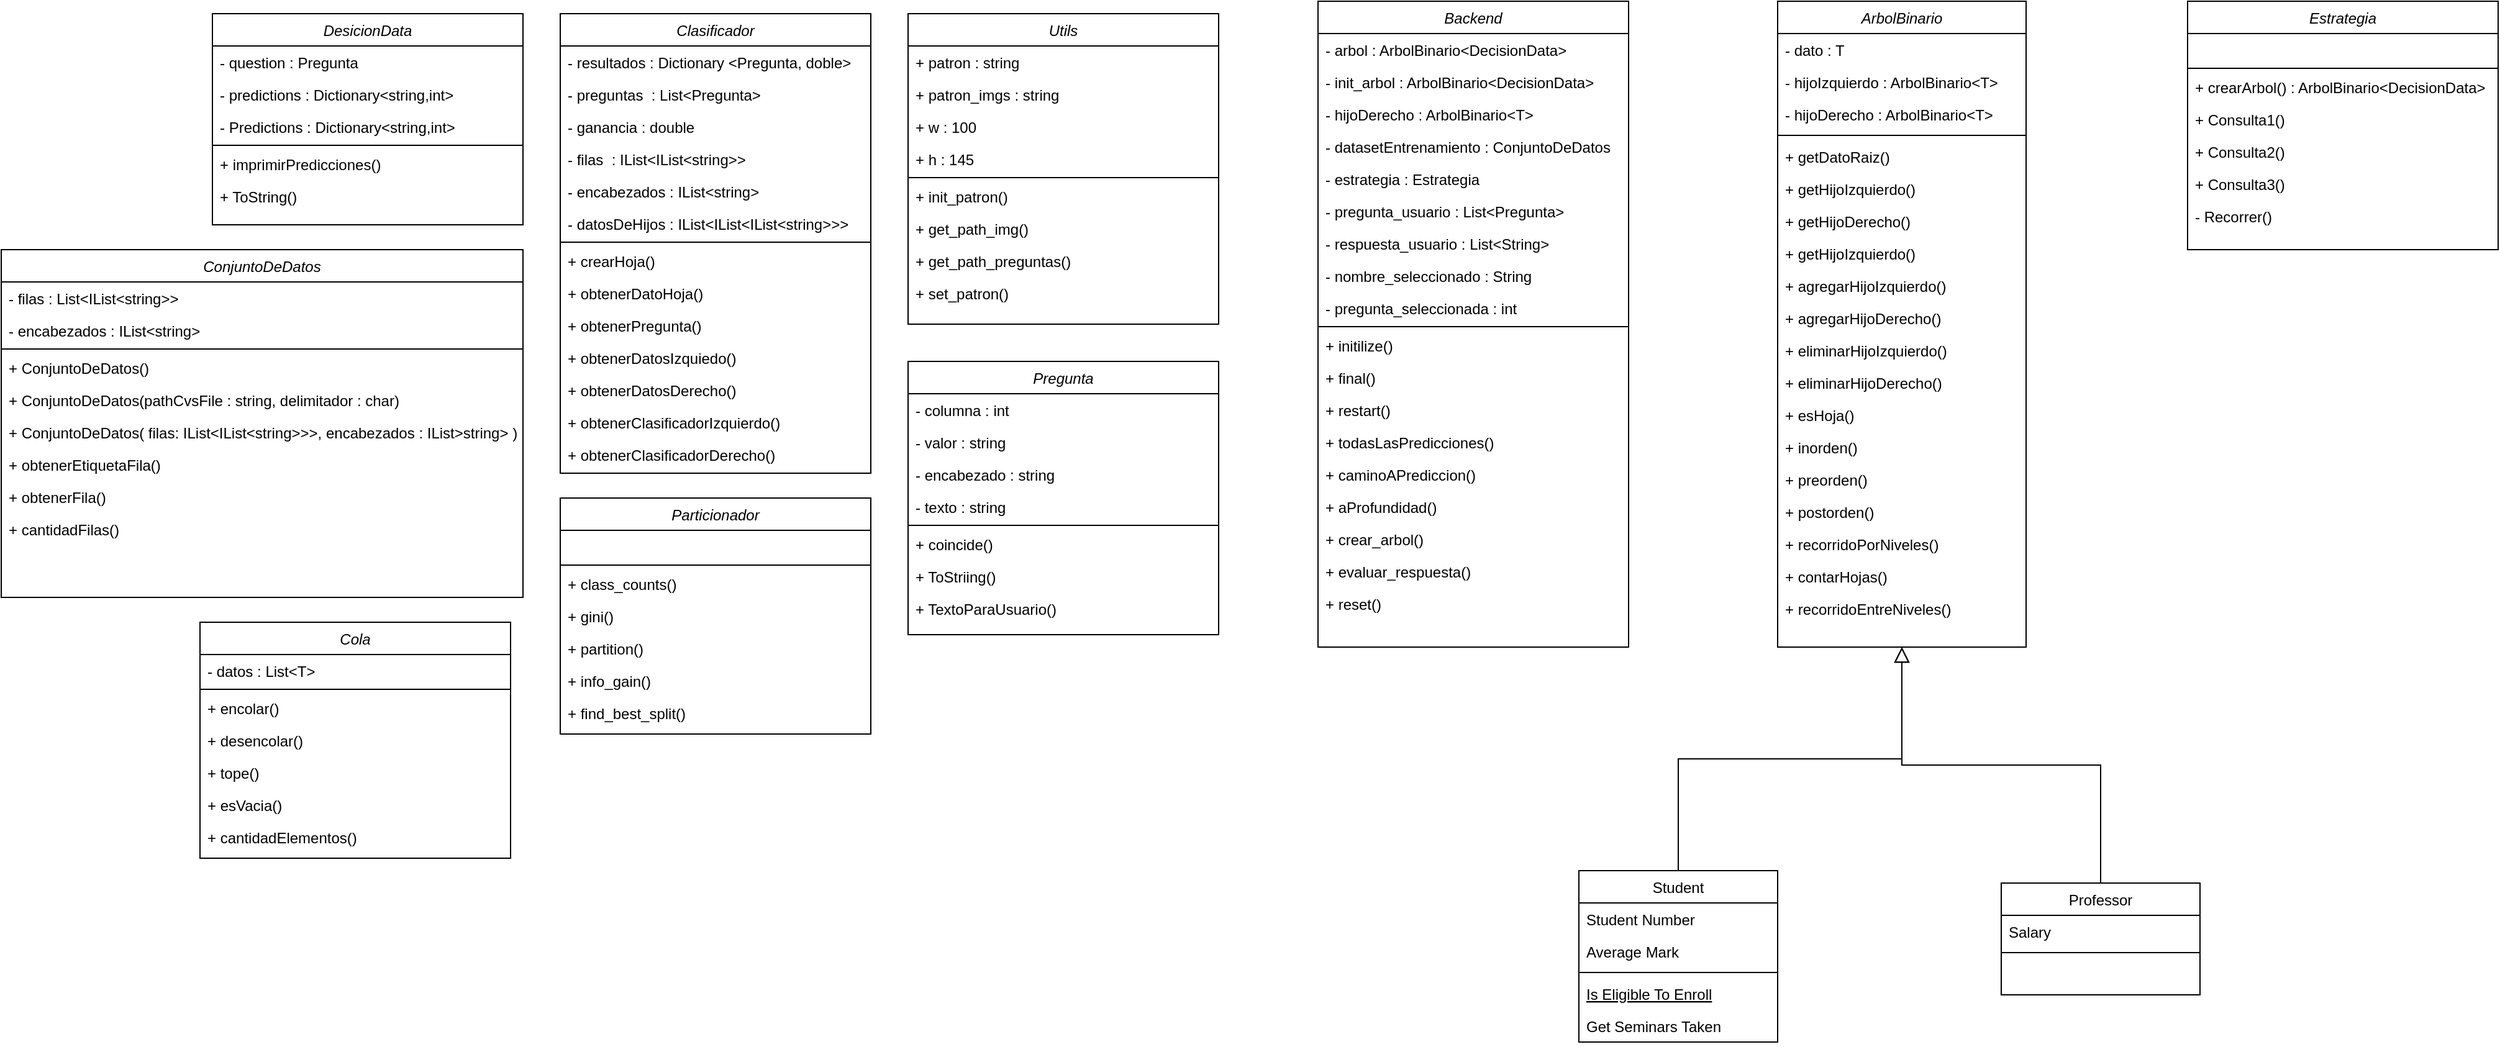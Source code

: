 <mxfile version="27.1.5">
  <diagram id="C5RBs43oDa-KdzZeNtuy" name="Page-1">
    <mxGraphModel dx="2157" dy="639" grid="1" gridSize="10" guides="1" tooltips="1" connect="1" arrows="1" fold="1" page="1" pageScale="1" pageWidth="827" pageHeight="1169" math="0" shadow="0">
      <root>
        <mxCell id="WIyWlLk6GJQsqaUBKTNV-0" />
        <mxCell id="WIyWlLk6GJQsqaUBKTNV-1" parent="WIyWlLk6GJQsqaUBKTNV-0" />
        <mxCell id="zkfFHV4jXpPFQw0GAbJ--0" value="ArbolBinario" style="swimlane;fontStyle=2;align=center;verticalAlign=top;childLayout=stackLayout;horizontal=1;startSize=26;horizontalStack=0;resizeParent=1;resizeLast=0;collapsible=1;marginBottom=0;rounded=0;shadow=0;strokeWidth=1;" parent="WIyWlLk6GJQsqaUBKTNV-1" vertex="1">
          <mxGeometry x="220" y="100" width="200" height="520" as="geometry">
            <mxRectangle x="230" y="140" width="160" height="26" as="alternateBounds" />
          </mxGeometry>
        </mxCell>
        <mxCell id="zkfFHV4jXpPFQw0GAbJ--1" value="- dato : T" style="text;align=left;verticalAlign=top;spacingLeft=4;spacingRight=4;overflow=hidden;rotatable=0;points=[[0,0.5],[1,0.5]];portConstraint=eastwest;" parent="zkfFHV4jXpPFQw0GAbJ--0" vertex="1">
          <mxGeometry y="26" width="200" height="26" as="geometry" />
        </mxCell>
        <mxCell id="zkfFHV4jXpPFQw0GAbJ--2" value="- hijoIzquierdo : ArbolBinario&lt;T&gt;" style="text;align=left;verticalAlign=top;spacingLeft=4;spacingRight=4;overflow=hidden;rotatable=0;points=[[0,0.5],[1,0.5]];portConstraint=eastwest;rounded=0;shadow=0;html=0;" parent="zkfFHV4jXpPFQw0GAbJ--0" vertex="1">
          <mxGeometry y="52" width="200" height="26" as="geometry" />
        </mxCell>
        <mxCell id="zkfFHV4jXpPFQw0GAbJ--3" value="- hijoDerecho : ArbolBinario&lt;T&gt;" style="text;align=left;verticalAlign=top;spacingLeft=4;spacingRight=4;overflow=hidden;rotatable=0;points=[[0,0.5],[1,0.5]];portConstraint=eastwest;rounded=0;shadow=0;html=0;" parent="zkfFHV4jXpPFQw0GAbJ--0" vertex="1">
          <mxGeometry y="78" width="200" height="26" as="geometry" />
        </mxCell>
        <mxCell id="zkfFHV4jXpPFQw0GAbJ--4" value="" style="line;html=1;strokeWidth=1;align=left;verticalAlign=middle;spacingTop=-1;spacingLeft=3;spacingRight=3;rotatable=0;labelPosition=right;points=[];portConstraint=eastwest;" parent="zkfFHV4jXpPFQw0GAbJ--0" vertex="1">
          <mxGeometry y="104" width="200" height="8" as="geometry" />
        </mxCell>
        <mxCell id="zkfFHV4jXpPFQw0GAbJ--5" value="+ getDatoRaiz()&#xa;" style="text;align=left;verticalAlign=top;spacingLeft=4;spacingRight=4;overflow=hidden;rotatable=0;points=[[0,0.5],[1,0.5]];portConstraint=eastwest;" parent="zkfFHV4jXpPFQw0GAbJ--0" vertex="1">
          <mxGeometry y="112" width="200" height="26" as="geometry" />
        </mxCell>
        <mxCell id="C34JGDdHZeZcf4WX5qzy-0" value="+ getHijoIzquierdo()" style="text;align=left;verticalAlign=top;spacingLeft=4;spacingRight=4;overflow=hidden;rotatable=0;points=[[0,0.5],[1,0.5]];portConstraint=eastwest;" vertex="1" parent="zkfFHV4jXpPFQw0GAbJ--0">
          <mxGeometry y="138" width="200" height="26" as="geometry" />
        </mxCell>
        <mxCell id="C34JGDdHZeZcf4WX5qzy-1" value="+ getHijoDerecho()" style="text;align=left;verticalAlign=top;spacingLeft=4;spacingRight=4;overflow=hidden;rotatable=0;points=[[0,0.5],[1,0.5]];portConstraint=eastwest;" vertex="1" parent="zkfFHV4jXpPFQw0GAbJ--0">
          <mxGeometry y="164" width="200" height="26" as="geometry" />
        </mxCell>
        <mxCell id="C34JGDdHZeZcf4WX5qzy-2" value="+ getHijoIzquierdo()" style="text;align=left;verticalAlign=top;spacingLeft=4;spacingRight=4;overflow=hidden;rotatable=0;points=[[0,0.5],[1,0.5]];portConstraint=eastwest;" vertex="1" parent="zkfFHV4jXpPFQw0GAbJ--0">
          <mxGeometry y="190" width="200" height="26" as="geometry" />
        </mxCell>
        <mxCell id="C34JGDdHZeZcf4WX5qzy-3" value="+ agregarHijoIzquierdo()" style="text;align=left;verticalAlign=top;spacingLeft=4;spacingRight=4;overflow=hidden;rotatable=0;points=[[0,0.5],[1,0.5]];portConstraint=eastwest;" vertex="1" parent="zkfFHV4jXpPFQw0GAbJ--0">
          <mxGeometry y="216" width="200" height="26" as="geometry" />
        </mxCell>
        <mxCell id="C34JGDdHZeZcf4WX5qzy-4" value="+ agregarHijoDerecho()" style="text;align=left;verticalAlign=top;spacingLeft=4;spacingRight=4;overflow=hidden;rotatable=0;points=[[0,0.5],[1,0.5]];portConstraint=eastwest;" vertex="1" parent="zkfFHV4jXpPFQw0GAbJ--0">
          <mxGeometry y="242" width="200" height="26" as="geometry" />
        </mxCell>
        <mxCell id="C34JGDdHZeZcf4WX5qzy-5" value="+ eliminarHijoIzquierdo()" style="text;align=left;verticalAlign=top;spacingLeft=4;spacingRight=4;overflow=hidden;rotatable=0;points=[[0,0.5],[1,0.5]];portConstraint=eastwest;" vertex="1" parent="zkfFHV4jXpPFQw0GAbJ--0">
          <mxGeometry y="268" width="200" height="26" as="geometry" />
        </mxCell>
        <mxCell id="C34JGDdHZeZcf4WX5qzy-6" value="+ eliminarHijoDerecho()" style="text;align=left;verticalAlign=top;spacingLeft=4;spacingRight=4;overflow=hidden;rotatable=0;points=[[0,0.5],[1,0.5]];portConstraint=eastwest;" vertex="1" parent="zkfFHV4jXpPFQw0GAbJ--0">
          <mxGeometry y="294" width="200" height="26" as="geometry" />
        </mxCell>
        <mxCell id="C34JGDdHZeZcf4WX5qzy-7" value="+ esHoja()" style="text;align=left;verticalAlign=top;spacingLeft=4;spacingRight=4;overflow=hidden;rotatable=0;points=[[0,0.5],[1,0.5]];portConstraint=eastwest;" vertex="1" parent="zkfFHV4jXpPFQw0GAbJ--0">
          <mxGeometry y="320" width="200" height="26" as="geometry" />
        </mxCell>
        <mxCell id="C34JGDdHZeZcf4WX5qzy-8" value="+ inorden()" style="text;align=left;verticalAlign=top;spacingLeft=4;spacingRight=4;overflow=hidden;rotatable=0;points=[[0,0.5],[1,0.5]];portConstraint=eastwest;" vertex="1" parent="zkfFHV4jXpPFQw0GAbJ--0">
          <mxGeometry y="346" width="200" height="26" as="geometry" />
        </mxCell>
        <mxCell id="C34JGDdHZeZcf4WX5qzy-9" value="+ preorden()" style="text;align=left;verticalAlign=top;spacingLeft=4;spacingRight=4;overflow=hidden;rotatable=0;points=[[0,0.5],[1,0.5]];portConstraint=eastwest;" vertex="1" parent="zkfFHV4jXpPFQw0GAbJ--0">
          <mxGeometry y="372" width="200" height="26" as="geometry" />
        </mxCell>
        <mxCell id="C34JGDdHZeZcf4WX5qzy-10" value="+ postorden()" style="text;align=left;verticalAlign=top;spacingLeft=4;spacingRight=4;overflow=hidden;rotatable=0;points=[[0,0.5],[1,0.5]];portConstraint=eastwest;" vertex="1" parent="zkfFHV4jXpPFQw0GAbJ--0">
          <mxGeometry y="398" width="200" height="26" as="geometry" />
        </mxCell>
        <mxCell id="C34JGDdHZeZcf4WX5qzy-12" value="+ recorridoPorNiveles()" style="text;align=left;verticalAlign=top;spacingLeft=4;spacingRight=4;overflow=hidden;rotatable=0;points=[[0,0.5],[1,0.5]];portConstraint=eastwest;" vertex="1" parent="zkfFHV4jXpPFQw0GAbJ--0">
          <mxGeometry y="424" width="200" height="26" as="geometry" />
        </mxCell>
        <mxCell id="C34JGDdHZeZcf4WX5qzy-13" value="+ contarHojas()" style="text;align=left;verticalAlign=top;spacingLeft=4;spacingRight=4;overflow=hidden;rotatable=0;points=[[0,0.5],[1,0.5]];portConstraint=eastwest;" vertex="1" parent="zkfFHV4jXpPFQw0GAbJ--0">
          <mxGeometry y="450" width="200" height="26" as="geometry" />
        </mxCell>
        <mxCell id="C34JGDdHZeZcf4WX5qzy-14" value="+ recorridoEntreNiveles()" style="text;align=left;verticalAlign=top;spacingLeft=4;spacingRight=4;overflow=hidden;rotatable=0;points=[[0,0.5],[1,0.5]];portConstraint=eastwest;" vertex="1" parent="zkfFHV4jXpPFQw0GAbJ--0">
          <mxGeometry y="476" width="200" height="26" as="geometry" />
        </mxCell>
        <mxCell id="zkfFHV4jXpPFQw0GAbJ--6" value="Student" style="swimlane;fontStyle=0;align=center;verticalAlign=top;childLayout=stackLayout;horizontal=1;startSize=26;horizontalStack=0;resizeParent=1;resizeLast=0;collapsible=1;marginBottom=0;rounded=0;shadow=0;strokeWidth=1;" parent="WIyWlLk6GJQsqaUBKTNV-1" vertex="1">
          <mxGeometry x="60" y="800" width="160" height="138" as="geometry">
            <mxRectangle x="130" y="380" width="160" height="26" as="alternateBounds" />
          </mxGeometry>
        </mxCell>
        <mxCell id="zkfFHV4jXpPFQw0GAbJ--7" value="Student Number" style="text;align=left;verticalAlign=top;spacingLeft=4;spacingRight=4;overflow=hidden;rotatable=0;points=[[0,0.5],[1,0.5]];portConstraint=eastwest;" parent="zkfFHV4jXpPFQw0GAbJ--6" vertex="1">
          <mxGeometry y="26" width="160" height="26" as="geometry" />
        </mxCell>
        <mxCell id="zkfFHV4jXpPFQw0GAbJ--8" value="Average Mark" style="text;align=left;verticalAlign=top;spacingLeft=4;spacingRight=4;overflow=hidden;rotatable=0;points=[[0,0.5],[1,0.5]];portConstraint=eastwest;rounded=0;shadow=0;html=0;" parent="zkfFHV4jXpPFQw0GAbJ--6" vertex="1">
          <mxGeometry y="52" width="160" height="26" as="geometry" />
        </mxCell>
        <mxCell id="zkfFHV4jXpPFQw0GAbJ--9" value="" style="line;html=1;strokeWidth=1;align=left;verticalAlign=middle;spacingTop=-1;spacingLeft=3;spacingRight=3;rotatable=0;labelPosition=right;points=[];portConstraint=eastwest;" parent="zkfFHV4jXpPFQw0GAbJ--6" vertex="1">
          <mxGeometry y="78" width="160" height="8" as="geometry" />
        </mxCell>
        <mxCell id="zkfFHV4jXpPFQw0GAbJ--10" value="Is Eligible To Enroll" style="text;align=left;verticalAlign=top;spacingLeft=4;spacingRight=4;overflow=hidden;rotatable=0;points=[[0,0.5],[1,0.5]];portConstraint=eastwest;fontStyle=4" parent="zkfFHV4jXpPFQw0GAbJ--6" vertex="1">
          <mxGeometry y="86" width="160" height="26" as="geometry" />
        </mxCell>
        <mxCell id="zkfFHV4jXpPFQw0GAbJ--11" value="Get Seminars Taken" style="text;align=left;verticalAlign=top;spacingLeft=4;spacingRight=4;overflow=hidden;rotatable=0;points=[[0,0.5],[1,0.5]];portConstraint=eastwest;" parent="zkfFHV4jXpPFQw0GAbJ--6" vertex="1">
          <mxGeometry y="112" width="160" height="26" as="geometry" />
        </mxCell>
        <mxCell id="zkfFHV4jXpPFQw0GAbJ--12" value="" style="endArrow=block;endSize=10;endFill=0;shadow=0;strokeWidth=1;rounded=0;curved=0;edgeStyle=elbowEdgeStyle;elbow=vertical;" parent="WIyWlLk6GJQsqaUBKTNV-1" source="zkfFHV4jXpPFQw0GAbJ--6" target="zkfFHV4jXpPFQw0GAbJ--0" edge="1">
          <mxGeometry width="160" relative="1" as="geometry">
            <mxPoint x="200" y="203" as="sourcePoint" />
            <mxPoint x="200" y="203" as="targetPoint" />
          </mxGeometry>
        </mxCell>
        <mxCell id="zkfFHV4jXpPFQw0GAbJ--13" value="Professor" style="swimlane;fontStyle=0;align=center;verticalAlign=top;childLayout=stackLayout;horizontal=1;startSize=26;horizontalStack=0;resizeParent=1;resizeLast=0;collapsible=1;marginBottom=0;rounded=0;shadow=0;strokeWidth=1;" parent="WIyWlLk6GJQsqaUBKTNV-1" vertex="1">
          <mxGeometry x="400" y="810" width="160" height="90" as="geometry">
            <mxRectangle x="340" y="380" width="170" height="26" as="alternateBounds" />
          </mxGeometry>
        </mxCell>
        <mxCell id="zkfFHV4jXpPFQw0GAbJ--14" value="Salary" style="text;align=left;verticalAlign=top;spacingLeft=4;spacingRight=4;overflow=hidden;rotatable=0;points=[[0,0.5],[1,0.5]];portConstraint=eastwest;" parent="zkfFHV4jXpPFQw0GAbJ--13" vertex="1">
          <mxGeometry y="26" width="160" height="26" as="geometry" />
        </mxCell>
        <mxCell id="zkfFHV4jXpPFQw0GAbJ--15" value="" style="line;html=1;strokeWidth=1;align=left;verticalAlign=middle;spacingTop=-1;spacingLeft=3;spacingRight=3;rotatable=0;labelPosition=right;points=[];portConstraint=eastwest;" parent="zkfFHV4jXpPFQw0GAbJ--13" vertex="1">
          <mxGeometry y="52" width="160" height="8" as="geometry" />
        </mxCell>
        <mxCell id="zkfFHV4jXpPFQw0GAbJ--16" value="" style="endArrow=block;endSize=10;endFill=0;shadow=0;strokeWidth=1;rounded=0;curved=0;edgeStyle=elbowEdgeStyle;elbow=vertical;" parent="WIyWlLk6GJQsqaUBKTNV-1" source="zkfFHV4jXpPFQw0GAbJ--13" target="zkfFHV4jXpPFQw0GAbJ--0" edge="1">
          <mxGeometry width="160" relative="1" as="geometry">
            <mxPoint x="210" y="373" as="sourcePoint" />
            <mxPoint x="310" y="271" as="targetPoint" />
          </mxGeometry>
        </mxCell>
        <mxCell id="C34JGDdHZeZcf4WX5qzy-15" value="Backend" style="swimlane;fontStyle=2;align=center;verticalAlign=top;childLayout=stackLayout;horizontal=1;startSize=26;horizontalStack=0;resizeParent=1;resizeLast=0;collapsible=1;marginBottom=0;rounded=0;shadow=0;strokeWidth=1;" vertex="1" parent="WIyWlLk6GJQsqaUBKTNV-1">
          <mxGeometry x="-150" y="100" width="250" height="520" as="geometry">
            <mxRectangle x="230" y="140" width="160" height="26" as="alternateBounds" />
          </mxGeometry>
        </mxCell>
        <mxCell id="C34JGDdHZeZcf4WX5qzy-16" value="- arbol : ArbolBinario&lt;DecisionData&gt;" style="text;align=left;verticalAlign=top;spacingLeft=4;spacingRight=4;overflow=hidden;rotatable=0;points=[[0,0.5],[1,0.5]];portConstraint=eastwest;" vertex="1" parent="C34JGDdHZeZcf4WX5qzy-15">
          <mxGeometry y="26" width="250" height="26" as="geometry" />
        </mxCell>
        <mxCell id="C34JGDdHZeZcf4WX5qzy-17" value="- init_arbol : ArbolBinario&lt;DecisionData&gt;" style="text;align=left;verticalAlign=top;spacingLeft=4;spacingRight=4;overflow=hidden;rotatable=0;points=[[0,0.5],[1,0.5]];portConstraint=eastwest;rounded=0;shadow=0;html=0;" vertex="1" parent="C34JGDdHZeZcf4WX5qzy-15">
          <mxGeometry y="52" width="250" height="26" as="geometry" />
        </mxCell>
        <mxCell id="C34JGDdHZeZcf4WX5qzy-18" value="- hijoDerecho : ArbolBinario&lt;T&gt;" style="text;align=left;verticalAlign=top;spacingLeft=4;spacingRight=4;overflow=hidden;rotatable=0;points=[[0,0.5],[1,0.5]];portConstraint=eastwest;rounded=0;shadow=0;html=0;" vertex="1" parent="C34JGDdHZeZcf4WX5qzy-15">
          <mxGeometry y="78" width="250" height="26" as="geometry" />
        </mxCell>
        <mxCell id="C34JGDdHZeZcf4WX5qzy-20" value="- datasetEntrenamiento : ConjuntoDeDatos" style="text;align=left;verticalAlign=top;spacingLeft=4;spacingRight=4;overflow=hidden;rotatable=0;points=[[0,0.5],[1,0.5]];portConstraint=eastwest;" vertex="1" parent="C34JGDdHZeZcf4WX5qzy-15">
          <mxGeometry y="104" width="250" height="26" as="geometry" />
        </mxCell>
        <mxCell id="C34JGDdHZeZcf4WX5qzy-21" value="- estrategia : Estrategia" style="text;align=left;verticalAlign=top;spacingLeft=4;spacingRight=4;overflow=hidden;rotatable=0;points=[[0,0.5],[1,0.5]];portConstraint=eastwest;" vertex="1" parent="C34JGDdHZeZcf4WX5qzy-15">
          <mxGeometry y="130" width="250" height="26" as="geometry" />
        </mxCell>
        <mxCell id="C34JGDdHZeZcf4WX5qzy-23" value="- pregunta_usuario : List&lt;Pregunta&gt;" style="text;align=left;verticalAlign=top;spacingLeft=4;spacingRight=4;overflow=hidden;rotatable=0;points=[[0,0.5],[1,0.5]];portConstraint=eastwest;" vertex="1" parent="C34JGDdHZeZcf4WX5qzy-15">
          <mxGeometry y="156" width="250" height="26" as="geometry" />
        </mxCell>
        <mxCell id="C34JGDdHZeZcf4WX5qzy-22" value="- respuesta_usuario : List&lt;String&gt;" style="text;align=left;verticalAlign=top;spacingLeft=4;spacingRight=4;overflow=hidden;rotatable=0;points=[[0,0.5],[1,0.5]];portConstraint=eastwest;" vertex="1" parent="C34JGDdHZeZcf4WX5qzy-15">
          <mxGeometry y="182" width="250" height="26" as="geometry" />
        </mxCell>
        <mxCell id="C34JGDdHZeZcf4WX5qzy-24" value="- nombre_seleccionado : String" style="text;align=left;verticalAlign=top;spacingLeft=4;spacingRight=4;overflow=hidden;rotatable=0;points=[[0,0.5],[1,0.5]];portConstraint=eastwest;" vertex="1" parent="C34JGDdHZeZcf4WX5qzy-15">
          <mxGeometry y="208" width="250" height="26" as="geometry" />
        </mxCell>
        <mxCell id="C34JGDdHZeZcf4WX5qzy-25" value="- pregunta_seleccionada : int" style="text;align=left;verticalAlign=top;spacingLeft=4;spacingRight=4;overflow=hidden;rotatable=0;points=[[0,0.5],[1,0.5]];portConstraint=eastwest;" vertex="1" parent="C34JGDdHZeZcf4WX5qzy-15">
          <mxGeometry y="234" width="250" height="26" as="geometry" />
        </mxCell>
        <mxCell id="C34JGDdHZeZcf4WX5qzy-19" value="" style="line;html=1;strokeWidth=1;align=left;verticalAlign=middle;spacingTop=-1;spacingLeft=3;spacingRight=3;rotatable=0;labelPosition=right;points=[];portConstraint=eastwest;" vertex="1" parent="C34JGDdHZeZcf4WX5qzy-15">
          <mxGeometry y="260" width="250" height="4" as="geometry" />
        </mxCell>
        <mxCell id="C34JGDdHZeZcf4WX5qzy-29" value="+ initilize()" style="text;align=left;verticalAlign=top;spacingLeft=4;spacingRight=4;overflow=hidden;rotatable=0;points=[[0,0.5],[1,0.5]];portConstraint=eastwest;" vertex="1" parent="C34JGDdHZeZcf4WX5qzy-15">
          <mxGeometry y="264" width="250" height="26" as="geometry" />
        </mxCell>
        <mxCell id="C34JGDdHZeZcf4WX5qzy-30" value="+ final()" style="text;align=left;verticalAlign=top;spacingLeft=4;spacingRight=4;overflow=hidden;rotatable=0;points=[[0,0.5],[1,0.5]];portConstraint=eastwest;" vertex="1" parent="C34JGDdHZeZcf4WX5qzy-15">
          <mxGeometry y="290" width="250" height="26" as="geometry" />
        </mxCell>
        <mxCell id="C34JGDdHZeZcf4WX5qzy-31" value="+ restart()" style="text;align=left;verticalAlign=top;spacingLeft=4;spacingRight=4;overflow=hidden;rotatable=0;points=[[0,0.5],[1,0.5]];portConstraint=eastwest;" vertex="1" parent="C34JGDdHZeZcf4WX5qzy-15">
          <mxGeometry y="316" width="250" height="26" as="geometry" />
        </mxCell>
        <mxCell id="C34JGDdHZeZcf4WX5qzy-32" value="+ todasLasPredicciones()" style="text;align=left;verticalAlign=top;spacingLeft=4;spacingRight=4;overflow=hidden;rotatable=0;points=[[0,0.5],[1,0.5]];portConstraint=eastwest;" vertex="1" parent="C34JGDdHZeZcf4WX5qzy-15">
          <mxGeometry y="342" width="250" height="26" as="geometry" />
        </mxCell>
        <mxCell id="C34JGDdHZeZcf4WX5qzy-33" value="+ caminoAPrediccion()" style="text;align=left;verticalAlign=top;spacingLeft=4;spacingRight=4;overflow=hidden;rotatable=0;points=[[0,0.5],[1,0.5]];portConstraint=eastwest;" vertex="1" parent="C34JGDdHZeZcf4WX5qzy-15">
          <mxGeometry y="368" width="250" height="26" as="geometry" />
        </mxCell>
        <mxCell id="C34JGDdHZeZcf4WX5qzy-34" value="+ aProfundidad()" style="text;align=left;verticalAlign=top;spacingLeft=4;spacingRight=4;overflow=hidden;rotatable=0;points=[[0,0.5],[1,0.5]];portConstraint=eastwest;" vertex="1" parent="C34JGDdHZeZcf4WX5qzy-15">
          <mxGeometry y="394" width="250" height="26" as="geometry" />
        </mxCell>
        <mxCell id="C34JGDdHZeZcf4WX5qzy-35" value="+ crear_arbol()" style="text;align=left;verticalAlign=top;spacingLeft=4;spacingRight=4;overflow=hidden;rotatable=0;points=[[0,0.5],[1,0.5]];portConstraint=eastwest;" vertex="1" parent="C34JGDdHZeZcf4WX5qzy-15">
          <mxGeometry y="420" width="250" height="26" as="geometry" />
        </mxCell>
        <mxCell id="C34JGDdHZeZcf4WX5qzy-36" value="+ evaluar_respuesta()&#xa;" style="text;align=left;verticalAlign=top;spacingLeft=4;spacingRight=4;overflow=hidden;rotatable=0;points=[[0,0.5],[1,0.5]];portConstraint=eastwest;" vertex="1" parent="C34JGDdHZeZcf4WX5qzy-15">
          <mxGeometry y="446" width="250" height="26" as="geometry" />
        </mxCell>
        <mxCell id="C34JGDdHZeZcf4WX5qzy-37" value="+ reset()" style="text;align=left;verticalAlign=top;spacingLeft=4;spacingRight=4;overflow=hidden;rotatable=0;points=[[0,0.5],[1,0.5]];portConstraint=eastwest;" vertex="1" parent="C34JGDdHZeZcf4WX5qzy-15">
          <mxGeometry y="472" width="250" height="26" as="geometry" />
        </mxCell>
        <mxCell id="C34JGDdHZeZcf4WX5qzy-38" value="Estrategia" style="swimlane;fontStyle=2;align=center;verticalAlign=top;childLayout=stackLayout;horizontal=1;startSize=26;horizontalStack=0;resizeParent=1;resizeLast=0;collapsible=1;marginBottom=0;rounded=0;shadow=0;strokeWidth=1;" vertex="1" parent="WIyWlLk6GJQsqaUBKTNV-1">
          <mxGeometry x="550" y="100" width="250" height="200" as="geometry">
            <mxRectangle x="230" y="140" width="160" height="26" as="alternateBounds" />
          </mxGeometry>
        </mxCell>
        <mxCell id="C34JGDdHZeZcf4WX5qzy-46" value="  " style="text;align=left;verticalAlign=top;spacingLeft=4;spacingRight=4;overflow=hidden;rotatable=0;points=[[0,0.5],[1,0.5]];portConstraint=eastwest;" vertex="1" parent="C34JGDdHZeZcf4WX5qzy-38">
          <mxGeometry y="26" width="250" height="26" as="geometry" />
        </mxCell>
        <mxCell id="C34JGDdHZeZcf4WX5qzy-48" value="" style="line;html=1;strokeWidth=1;align=left;verticalAlign=middle;spacingTop=-1;spacingLeft=3;spacingRight=3;rotatable=0;labelPosition=right;points=[];portConstraint=eastwest;" vertex="1" parent="C34JGDdHZeZcf4WX5qzy-38">
          <mxGeometry y="52" width="250" height="4" as="geometry" />
        </mxCell>
        <mxCell id="C34JGDdHZeZcf4WX5qzy-49" value="+ crearArbol() : ArbolBinario&lt;DecisionData&gt;" style="text;align=left;verticalAlign=top;spacingLeft=4;spacingRight=4;overflow=hidden;rotatable=0;points=[[0,0.5],[1,0.5]];portConstraint=eastwest;" vertex="1" parent="C34JGDdHZeZcf4WX5qzy-38">
          <mxGeometry y="56" width="250" height="26" as="geometry" />
        </mxCell>
        <mxCell id="C34JGDdHZeZcf4WX5qzy-50" value="+ Consulta1()" style="text;align=left;verticalAlign=top;spacingLeft=4;spacingRight=4;overflow=hidden;rotatable=0;points=[[0,0.5],[1,0.5]];portConstraint=eastwest;" vertex="1" parent="C34JGDdHZeZcf4WX5qzy-38">
          <mxGeometry y="82" width="250" height="26" as="geometry" />
        </mxCell>
        <mxCell id="C34JGDdHZeZcf4WX5qzy-51" value="+ Consulta2()" style="text;align=left;verticalAlign=top;spacingLeft=4;spacingRight=4;overflow=hidden;rotatable=0;points=[[0,0.5],[1,0.5]];portConstraint=eastwest;" vertex="1" parent="C34JGDdHZeZcf4WX5qzy-38">
          <mxGeometry y="108" width="250" height="26" as="geometry" />
        </mxCell>
        <mxCell id="C34JGDdHZeZcf4WX5qzy-52" value="+ Consulta3()" style="text;align=left;verticalAlign=top;spacingLeft=4;spacingRight=4;overflow=hidden;rotatable=0;points=[[0,0.5],[1,0.5]];portConstraint=eastwest;" vertex="1" parent="C34JGDdHZeZcf4WX5qzy-38">
          <mxGeometry y="134" width="250" height="26" as="geometry" />
        </mxCell>
        <mxCell id="C34JGDdHZeZcf4WX5qzy-53" value="- Recorrer()" style="text;align=left;verticalAlign=top;spacingLeft=4;spacingRight=4;overflow=hidden;rotatable=0;points=[[0,0.5],[1,0.5]];portConstraint=eastwest;" vertex="1" parent="C34JGDdHZeZcf4WX5qzy-38">
          <mxGeometry y="160" width="250" height="26" as="geometry" />
        </mxCell>
        <mxCell id="C34JGDdHZeZcf4WX5qzy-58" value="Utils" style="swimlane;fontStyle=2;align=center;verticalAlign=top;childLayout=stackLayout;horizontal=1;startSize=26;horizontalStack=0;resizeParent=1;resizeLast=0;collapsible=1;marginBottom=0;rounded=0;shadow=0;strokeWidth=1;" vertex="1" parent="WIyWlLk6GJQsqaUBKTNV-1">
          <mxGeometry x="-480" y="110" width="250" height="250" as="geometry">
            <mxRectangle x="230" y="140" width="160" height="26" as="alternateBounds" />
          </mxGeometry>
        </mxCell>
        <mxCell id="C34JGDdHZeZcf4WX5qzy-59" value="+ patron : string" style="text;align=left;verticalAlign=top;spacingLeft=4;spacingRight=4;overflow=hidden;rotatable=0;points=[[0,0.5],[1,0.5]];portConstraint=eastwest;" vertex="1" parent="C34JGDdHZeZcf4WX5qzy-58">
          <mxGeometry y="26" width="250" height="26" as="geometry" />
        </mxCell>
        <mxCell id="C34JGDdHZeZcf4WX5qzy-60" value="+ patron_imgs : string" style="text;align=left;verticalAlign=top;spacingLeft=4;spacingRight=4;overflow=hidden;rotatable=0;points=[[0,0.5],[1,0.5]];portConstraint=eastwest;rounded=0;shadow=0;html=0;" vertex="1" parent="C34JGDdHZeZcf4WX5qzy-58">
          <mxGeometry y="52" width="250" height="26" as="geometry" />
        </mxCell>
        <mxCell id="C34JGDdHZeZcf4WX5qzy-61" value="+ w : 100" style="text;align=left;verticalAlign=top;spacingLeft=4;spacingRight=4;overflow=hidden;rotatable=0;points=[[0,0.5],[1,0.5]];portConstraint=eastwest;rounded=0;shadow=0;html=0;" vertex="1" parent="C34JGDdHZeZcf4WX5qzy-58">
          <mxGeometry y="78" width="250" height="26" as="geometry" />
        </mxCell>
        <mxCell id="C34JGDdHZeZcf4WX5qzy-62" value="+ h : 145" style="text;align=left;verticalAlign=top;spacingLeft=4;spacingRight=4;overflow=hidden;rotatable=0;points=[[0,0.5],[1,0.5]];portConstraint=eastwest;" vertex="1" parent="C34JGDdHZeZcf4WX5qzy-58">
          <mxGeometry y="104" width="250" height="26" as="geometry" />
        </mxCell>
        <mxCell id="C34JGDdHZeZcf4WX5qzy-68" value="" style="line;html=1;strokeWidth=1;align=left;verticalAlign=middle;spacingTop=-1;spacingLeft=3;spacingRight=3;rotatable=0;labelPosition=right;points=[];portConstraint=eastwest;" vertex="1" parent="C34JGDdHZeZcf4WX5qzy-58">
          <mxGeometry y="130" width="250" height="4" as="geometry" />
        </mxCell>
        <mxCell id="C34JGDdHZeZcf4WX5qzy-69" value="+ init_patron()" style="text;align=left;verticalAlign=top;spacingLeft=4;spacingRight=4;overflow=hidden;rotatable=0;points=[[0,0.5],[1,0.5]];portConstraint=eastwest;" vertex="1" parent="C34JGDdHZeZcf4WX5qzy-58">
          <mxGeometry y="134" width="250" height="26" as="geometry" />
        </mxCell>
        <mxCell id="C34JGDdHZeZcf4WX5qzy-70" value="+ get_path_img()" style="text;align=left;verticalAlign=top;spacingLeft=4;spacingRight=4;overflow=hidden;rotatable=0;points=[[0,0.5],[1,0.5]];portConstraint=eastwest;" vertex="1" parent="C34JGDdHZeZcf4WX5qzy-58">
          <mxGeometry y="160" width="250" height="26" as="geometry" />
        </mxCell>
        <mxCell id="C34JGDdHZeZcf4WX5qzy-71" value="+ get_path_preguntas()" style="text;align=left;verticalAlign=top;spacingLeft=4;spacingRight=4;overflow=hidden;rotatable=0;points=[[0,0.5],[1,0.5]];portConstraint=eastwest;" vertex="1" parent="C34JGDdHZeZcf4WX5qzy-58">
          <mxGeometry y="186" width="250" height="26" as="geometry" />
        </mxCell>
        <mxCell id="C34JGDdHZeZcf4WX5qzy-72" value="+ set_patron()" style="text;align=left;verticalAlign=top;spacingLeft=4;spacingRight=4;overflow=hidden;rotatable=0;points=[[0,0.5],[1,0.5]];portConstraint=eastwest;" vertex="1" parent="C34JGDdHZeZcf4WX5qzy-58">
          <mxGeometry y="212" width="250" height="26" as="geometry" />
        </mxCell>
        <mxCell id="C34JGDdHZeZcf4WX5qzy-78" value="Pregunta" style="swimlane;fontStyle=2;align=center;verticalAlign=top;childLayout=stackLayout;horizontal=1;startSize=26;horizontalStack=0;resizeParent=1;resizeLast=0;collapsible=1;marginBottom=0;rounded=0;shadow=0;strokeWidth=1;" vertex="1" parent="WIyWlLk6GJQsqaUBKTNV-1">
          <mxGeometry x="-480" y="390" width="250" height="220" as="geometry">
            <mxRectangle x="230" y="140" width="160" height="26" as="alternateBounds" />
          </mxGeometry>
        </mxCell>
        <mxCell id="C34JGDdHZeZcf4WX5qzy-79" value="- columna : int" style="text;align=left;verticalAlign=top;spacingLeft=4;spacingRight=4;overflow=hidden;rotatable=0;points=[[0,0.5],[1,0.5]];portConstraint=eastwest;" vertex="1" parent="C34JGDdHZeZcf4WX5qzy-78">
          <mxGeometry y="26" width="250" height="26" as="geometry" />
        </mxCell>
        <mxCell id="C34JGDdHZeZcf4WX5qzy-80" value="- valor : string" style="text;align=left;verticalAlign=top;spacingLeft=4;spacingRight=4;overflow=hidden;rotatable=0;points=[[0,0.5],[1,0.5]];portConstraint=eastwest;rounded=0;shadow=0;html=0;" vertex="1" parent="C34JGDdHZeZcf4WX5qzy-78">
          <mxGeometry y="52" width="250" height="26" as="geometry" />
        </mxCell>
        <mxCell id="C34JGDdHZeZcf4WX5qzy-81" value="- encabezado : string" style="text;align=left;verticalAlign=top;spacingLeft=4;spacingRight=4;overflow=hidden;rotatable=0;points=[[0,0.5],[1,0.5]];portConstraint=eastwest;rounded=0;shadow=0;html=0;" vertex="1" parent="C34JGDdHZeZcf4WX5qzy-78">
          <mxGeometry y="78" width="250" height="26" as="geometry" />
        </mxCell>
        <mxCell id="C34JGDdHZeZcf4WX5qzy-82" value="- texto : string" style="text;align=left;verticalAlign=top;spacingLeft=4;spacingRight=4;overflow=hidden;rotatable=0;points=[[0,0.5],[1,0.5]];portConstraint=eastwest;" vertex="1" parent="C34JGDdHZeZcf4WX5qzy-78">
          <mxGeometry y="104" width="250" height="26" as="geometry" />
        </mxCell>
        <mxCell id="C34JGDdHZeZcf4WX5qzy-83" value="" style="line;html=1;strokeWidth=1;align=left;verticalAlign=middle;spacingTop=-1;spacingLeft=3;spacingRight=3;rotatable=0;labelPosition=right;points=[];portConstraint=eastwest;" vertex="1" parent="C34JGDdHZeZcf4WX5qzy-78">
          <mxGeometry y="130" width="250" height="4" as="geometry" />
        </mxCell>
        <mxCell id="C34JGDdHZeZcf4WX5qzy-84" value="+ coincide()" style="text;align=left;verticalAlign=top;spacingLeft=4;spacingRight=4;overflow=hidden;rotatable=0;points=[[0,0.5],[1,0.5]];portConstraint=eastwest;" vertex="1" parent="C34JGDdHZeZcf4WX5qzy-78">
          <mxGeometry y="134" width="250" height="26" as="geometry" />
        </mxCell>
        <mxCell id="C34JGDdHZeZcf4WX5qzy-85" value="+ ToStriing()" style="text;align=left;verticalAlign=top;spacingLeft=4;spacingRight=4;overflow=hidden;rotatable=0;points=[[0,0.5],[1,0.5]];portConstraint=eastwest;" vertex="1" parent="C34JGDdHZeZcf4WX5qzy-78">
          <mxGeometry y="160" width="250" height="26" as="geometry" />
        </mxCell>
        <mxCell id="C34JGDdHZeZcf4WX5qzy-86" value="+ TextoParaUsuario()" style="text;align=left;verticalAlign=top;spacingLeft=4;spacingRight=4;overflow=hidden;rotatable=0;points=[[0,0.5],[1,0.5]];portConstraint=eastwest;" vertex="1" parent="C34JGDdHZeZcf4WX5qzy-78">
          <mxGeometry y="186" width="250" height="26" as="geometry" />
        </mxCell>
        <mxCell id="C34JGDdHZeZcf4WX5qzy-88" value="Clasificador" style="swimlane;fontStyle=2;align=center;verticalAlign=top;childLayout=stackLayout;horizontal=1;startSize=26;horizontalStack=0;resizeParent=1;resizeLast=0;collapsible=1;marginBottom=0;rounded=0;shadow=0;strokeWidth=1;" vertex="1" parent="WIyWlLk6GJQsqaUBKTNV-1">
          <mxGeometry x="-760" y="110" width="250" height="370" as="geometry">
            <mxRectangle x="230" y="140" width="160" height="26" as="alternateBounds" />
          </mxGeometry>
        </mxCell>
        <mxCell id="C34JGDdHZeZcf4WX5qzy-89" value="- resultados : Dictionary &lt;Pregunta, doble&gt;" style="text;align=left;verticalAlign=top;spacingLeft=4;spacingRight=4;overflow=hidden;rotatable=0;points=[[0,0.5],[1,0.5]];portConstraint=eastwest;" vertex="1" parent="C34JGDdHZeZcf4WX5qzy-88">
          <mxGeometry y="26" width="250" height="26" as="geometry" />
        </mxCell>
        <mxCell id="C34JGDdHZeZcf4WX5qzy-90" value="- preguntas  : List&lt;Pregunta&gt;" style="text;align=left;verticalAlign=top;spacingLeft=4;spacingRight=4;overflow=hidden;rotatable=0;points=[[0,0.5],[1,0.5]];portConstraint=eastwest;rounded=0;shadow=0;html=0;" vertex="1" parent="C34JGDdHZeZcf4WX5qzy-88">
          <mxGeometry y="52" width="250" height="26" as="geometry" />
        </mxCell>
        <mxCell id="C34JGDdHZeZcf4WX5qzy-91" value="- ganancia : double" style="text;align=left;verticalAlign=top;spacingLeft=4;spacingRight=4;overflow=hidden;rotatable=0;points=[[0,0.5],[1,0.5]];portConstraint=eastwest;rounded=0;shadow=0;html=0;" vertex="1" parent="C34JGDdHZeZcf4WX5qzy-88">
          <mxGeometry y="78" width="250" height="26" as="geometry" />
        </mxCell>
        <mxCell id="C34JGDdHZeZcf4WX5qzy-92" value="- filas  : IList&lt;IList&lt;string&gt;&gt;" style="text;align=left;verticalAlign=top;spacingLeft=4;spacingRight=4;overflow=hidden;rotatable=0;points=[[0,0.5],[1,0.5]];portConstraint=eastwest;" vertex="1" parent="C34JGDdHZeZcf4WX5qzy-88">
          <mxGeometry y="104" width="250" height="26" as="geometry" />
        </mxCell>
        <mxCell id="C34JGDdHZeZcf4WX5qzy-94" value="- encabezados : IList&lt;string&gt;" style="text;align=left;verticalAlign=top;spacingLeft=4;spacingRight=4;overflow=hidden;rotatable=0;points=[[0,0.5],[1,0.5]];portConstraint=eastwest;" vertex="1" parent="C34JGDdHZeZcf4WX5qzy-88">
          <mxGeometry y="130" width="250" height="26" as="geometry" />
        </mxCell>
        <mxCell id="C34JGDdHZeZcf4WX5qzy-95" value="- datosDeHijos : IList&lt;IList&lt;IList&lt;string&gt;&gt;&gt;" style="text;align=left;verticalAlign=top;spacingLeft=4;spacingRight=4;overflow=hidden;rotatable=0;points=[[0,0.5],[1,0.5]];portConstraint=eastwest;" vertex="1" parent="C34JGDdHZeZcf4WX5qzy-88">
          <mxGeometry y="156" width="250" height="26" as="geometry" />
        </mxCell>
        <mxCell id="C34JGDdHZeZcf4WX5qzy-93" value="" style="line;html=1;strokeWidth=1;align=left;verticalAlign=middle;spacingTop=-1;spacingLeft=3;spacingRight=3;rotatable=0;labelPosition=right;points=[];portConstraint=eastwest;" vertex="1" parent="C34JGDdHZeZcf4WX5qzy-88">
          <mxGeometry y="182" width="250" height="4" as="geometry" />
        </mxCell>
        <mxCell id="C34JGDdHZeZcf4WX5qzy-96" value="+ crearHoja()" style="text;align=left;verticalAlign=top;spacingLeft=4;spacingRight=4;overflow=hidden;rotatable=0;points=[[0,0.5],[1,0.5]];portConstraint=eastwest;" vertex="1" parent="C34JGDdHZeZcf4WX5qzy-88">
          <mxGeometry y="186" width="250" height="26" as="geometry" />
        </mxCell>
        <mxCell id="C34JGDdHZeZcf4WX5qzy-97" value="+ obtenerDatoHoja()" style="text;align=left;verticalAlign=top;spacingLeft=4;spacingRight=4;overflow=hidden;rotatable=0;points=[[0,0.5],[1,0.5]];portConstraint=eastwest;" vertex="1" parent="C34JGDdHZeZcf4WX5qzy-88">
          <mxGeometry y="212" width="250" height="26" as="geometry" />
        </mxCell>
        <mxCell id="C34JGDdHZeZcf4WX5qzy-98" value="+ obtenerPregunta()" style="text;align=left;verticalAlign=top;spacingLeft=4;spacingRight=4;overflow=hidden;rotatable=0;points=[[0,0.5],[1,0.5]];portConstraint=eastwest;" vertex="1" parent="C34JGDdHZeZcf4WX5qzy-88">
          <mxGeometry y="238" width="250" height="26" as="geometry" />
        </mxCell>
        <mxCell id="C34JGDdHZeZcf4WX5qzy-99" value="+ obtenerDatosIzquiedo()" style="text;align=left;verticalAlign=top;spacingLeft=4;spacingRight=4;overflow=hidden;rotatable=0;points=[[0,0.5],[1,0.5]];portConstraint=eastwest;" vertex="1" parent="C34JGDdHZeZcf4WX5qzy-88">
          <mxGeometry y="264" width="250" height="26" as="geometry" />
        </mxCell>
        <mxCell id="C34JGDdHZeZcf4WX5qzy-100" value="+ obtenerDatosDerecho()" style="text;align=left;verticalAlign=top;spacingLeft=4;spacingRight=4;overflow=hidden;rotatable=0;points=[[0,0.5],[1,0.5]];portConstraint=eastwest;" vertex="1" parent="C34JGDdHZeZcf4WX5qzy-88">
          <mxGeometry y="290" width="250" height="26" as="geometry" />
        </mxCell>
        <mxCell id="C34JGDdHZeZcf4WX5qzy-101" value="+ obtenerClasificadorIzquierdo()" style="text;align=left;verticalAlign=top;spacingLeft=4;spacingRight=4;overflow=hidden;rotatable=0;points=[[0,0.5],[1,0.5]];portConstraint=eastwest;" vertex="1" parent="C34JGDdHZeZcf4WX5qzy-88">
          <mxGeometry y="316" width="250" height="26" as="geometry" />
        </mxCell>
        <mxCell id="C34JGDdHZeZcf4WX5qzy-102" value="+ obtenerClasificadorDerecho()" style="text;align=left;verticalAlign=top;spacingLeft=4;spacingRight=4;overflow=hidden;rotatable=0;points=[[0,0.5],[1,0.5]];portConstraint=eastwest;" vertex="1" parent="C34JGDdHZeZcf4WX5qzy-88">
          <mxGeometry y="342" width="250" height="26" as="geometry" />
        </mxCell>
        <mxCell id="C34JGDdHZeZcf4WX5qzy-103" value="Particionador" style="swimlane;fontStyle=2;align=center;verticalAlign=top;childLayout=stackLayout;horizontal=1;startSize=26;horizontalStack=0;resizeParent=1;resizeLast=0;collapsible=1;marginBottom=0;rounded=0;shadow=0;strokeWidth=1;" vertex="1" parent="WIyWlLk6GJQsqaUBKTNV-1">
          <mxGeometry x="-760" y="500" width="250" height="190" as="geometry">
            <mxRectangle x="230" y="140" width="160" height="26" as="alternateBounds" />
          </mxGeometry>
        </mxCell>
        <mxCell id="C34JGDdHZeZcf4WX5qzy-109" value=" " style="text;align=left;verticalAlign=top;spacingLeft=4;spacingRight=4;overflow=hidden;rotatable=0;points=[[0,0.5],[1,0.5]];portConstraint=eastwest;" vertex="1" parent="C34JGDdHZeZcf4WX5qzy-103">
          <mxGeometry y="26" width="250" height="26" as="geometry" />
        </mxCell>
        <mxCell id="C34JGDdHZeZcf4WX5qzy-110" value="" style="line;html=1;strokeWidth=1;align=left;verticalAlign=middle;spacingTop=-1;spacingLeft=3;spacingRight=3;rotatable=0;labelPosition=right;points=[];portConstraint=eastwest;" vertex="1" parent="C34JGDdHZeZcf4WX5qzy-103">
          <mxGeometry y="52" width="250" height="4" as="geometry" />
        </mxCell>
        <mxCell id="C34JGDdHZeZcf4WX5qzy-111" value="+ class_counts()" style="text;align=left;verticalAlign=top;spacingLeft=4;spacingRight=4;overflow=hidden;rotatable=0;points=[[0,0.5],[1,0.5]];portConstraint=eastwest;" vertex="1" parent="C34JGDdHZeZcf4WX5qzy-103">
          <mxGeometry y="56" width="250" height="26" as="geometry" />
        </mxCell>
        <mxCell id="C34JGDdHZeZcf4WX5qzy-112" value="+ gini()" style="text;align=left;verticalAlign=top;spacingLeft=4;spacingRight=4;overflow=hidden;rotatable=0;points=[[0,0.5],[1,0.5]];portConstraint=eastwest;" vertex="1" parent="C34JGDdHZeZcf4WX5qzy-103">
          <mxGeometry y="82" width="250" height="26" as="geometry" />
        </mxCell>
        <mxCell id="C34JGDdHZeZcf4WX5qzy-113" value="+ partition()" style="text;align=left;verticalAlign=top;spacingLeft=4;spacingRight=4;overflow=hidden;rotatable=0;points=[[0,0.5],[1,0.5]];portConstraint=eastwest;" vertex="1" parent="C34JGDdHZeZcf4WX5qzy-103">
          <mxGeometry y="108" width="250" height="26" as="geometry" />
        </mxCell>
        <mxCell id="C34JGDdHZeZcf4WX5qzy-114" value="+ info_gain()" style="text;align=left;verticalAlign=top;spacingLeft=4;spacingRight=4;overflow=hidden;rotatable=0;points=[[0,0.5],[1,0.5]];portConstraint=eastwest;" vertex="1" parent="C34JGDdHZeZcf4WX5qzy-103">
          <mxGeometry y="134" width="250" height="26" as="geometry" />
        </mxCell>
        <mxCell id="C34JGDdHZeZcf4WX5qzy-115" value="+ find_best_split()" style="text;align=left;verticalAlign=top;spacingLeft=4;spacingRight=4;overflow=hidden;rotatable=0;points=[[0,0.5],[1,0.5]];portConstraint=eastwest;" vertex="1" parent="C34JGDdHZeZcf4WX5qzy-103">
          <mxGeometry y="160" width="250" height="26" as="geometry" />
        </mxCell>
        <mxCell id="C34JGDdHZeZcf4WX5qzy-118" value="DesicionData" style="swimlane;fontStyle=2;align=center;verticalAlign=top;childLayout=stackLayout;horizontal=1;startSize=26;horizontalStack=0;resizeParent=1;resizeLast=0;collapsible=1;marginBottom=0;rounded=0;shadow=0;strokeWidth=1;" vertex="1" parent="WIyWlLk6GJQsqaUBKTNV-1">
          <mxGeometry x="-1040" y="110" width="250" height="170" as="geometry">
            <mxRectangle x="230" y="140" width="160" height="26" as="alternateBounds" />
          </mxGeometry>
        </mxCell>
        <mxCell id="C34JGDdHZeZcf4WX5qzy-119" value="- question : Pregunta" style="text;align=left;verticalAlign=top;spacingLeft=4;spacingRight=4;overflow=hidden;rotatable=0;points=[[0,0.5],[1,0.5]];portConstraint=eastwest;" vertex="1" parent="C34JGDdHZeZcf4WX5qzy-118">
          <mxGeometry y="26" width="250" height="26" as="geometry" />
        </mxCell>
        <mxCell id="C34JGDdHZeZcf4WX5qzy-123" value="- predictions : Dictionary&lt;string,int&gt;" style="text;align=left;verticalAlign=top;spacingLeft=4;spacingRight=4;overflow=hidden;rotatable=0;points=[[0,0.5],[1,0.5]];portConstraint=eastwest;" vertex="1" parent="C34JGDdHZeZcf4WX5qzy-118">
          <mxGeometry y="52" width="250" height="26" as="geometry" />
        </mxCell>
        <mxCell id="C34JGDdHZeZcf4WX5qzy-133" value="- Predictions : Dictionary&lt;string,int&gt;" style="text;align=left;verticalAlign=top;spacingLeft=4;spacingRight=4;overflow=hidden;rotatable=0;points=[[0,0.5],[1,0.5]];portConstraint=eastwest;" vertex="1" parent="C34JGDdHZeZcf4WX5qzy-118">
          <mxGeometry y="78" width="250" height="26" as="geometry" />
        </mxCell>
        <mxCell id="C34JGDdHZeZcf4WX5qzy-125" value="" style="line;html=1;strokeWidth=1;align=left;verticalAlign=middle;spacingTop=-1;spacingLeft=3;spacingRight=3;rotatable=0;labelPosition=right;points=[];portConstraint=eastwest;" vertex="1" parent="C34JGDdHZeZcf4WX5qzy-118">
          <mxGeometry y="104" width="250" height="4" as="geometry" />
        </mxCell>
        <mxCell id="C34JGDdHZeZcf4WX5qzy-126" value="+ imprimirPredicciones()" style="text;align=left;verticalAlign=top;spacingLeft=4;spacingRight=4;overflow=hidden;rotatable=0;points=[[0,0.5],[1,0.5]];portConstraint=eastwest;" vertex="1" parent="C34JGDdHZeZcf4WX5qzy-118">
          <mxGeometry y="108" width="250" height="26" as="geometry" />
        </mxCell>
        <mxCell id="C34JGDdHZeZcf4WX5qzy-127" value="+ ToString()" style="text;align=left;verticalAlign=top;spacingLeft=4;spacingRight=4;overflow=hidden;rotatable=0;points=[[0,0.5],[1,0.5]];portConstraint=eastwest;" vertex="1" parent="C34JGDdHZeZcf4WX5qzy-118">
          <mxGeometry y="134" width="250" height="26" as="geometry" />
        </mxCell>
        <mxCell id="C34JGDdHZeZcf4WX5qzy-134" value="ConjuntoDeDatos" style="swimlane;fontStyle=2;align=center;verticalAlign=top;childLayout=stackLayout;horizontal=1;startSize=26;horizontalStack=0;resizeParent=1;resizeLast=0;collapsible=1;marginBottom=0;rounded=0;shadow=0;strokeWidth=1;" vertex="1" parent="WIyWlLk6GJQsqaUBKTNV-1">
          <mxGeometry x="-1210" y="300" width="420" height="280" as="geometry">
            <mxRectangle x="230" y="140" width="160" height="26" as="alternateBounds" />
          </mxGeometry>
        </mxCell>
        <mxCell id="C34JGDdHZeZcf4WX5qzy-135" value="- filas : List&lt;IList&lt;string&gt;&gt;" style="text;align=left;verticalAlign=top;spacingLeft=4;spacingRight=4;overflow=hidden;rotatable=0;points=[[0,0.5],[1,0.5]];portConstraint=eastwest;" vertex="1" parent="C34JGDdHZeZcf4WX5qzy-134">
          <mxGeometry y="26" width="420" height="26" as="geometry" />
        </mxCell>
        <mxCell id="C34JGDdHZeZcf4WX5qzy-136" value="- encabezados : IList&lt;string&gt;" style="text;align=left;verticalAlign=top;spacingLeft=4;spacingRight=4;overflow=hidden;rotatable=0;points=[[0,0.5],[1,0.5]];portConstraint=eastwest;" vertex="1" parent="C34JGDdHZeZcf4WX5qzy-134">
          <mxGeometry y="52" width="420" height="26" as="geometry" />
        </mxCell>
        <mxCell id="C34JGDdHZeZcf4WX5qzy-138" value="" style="line;html=1;strokeWidth=1;align=left;verticalAlign=middle;spacingTop=-1;spacingLeft=3;spacingRight=3;rotatable=0;labelPosition=right;points=[];portConstraint=eastwest;" vertex="1" parent="C34JGDdHZeZcf4WX5qzy-134">
          <mxGeometry y="78" width="420" height="4" as="geometry" />
        </mxCell>
        <mxCell id="C34JGDdHZeZcf4WX5qzy-139" value="+ ConjuntoDeDatos()" style="text;align=left;verticalAlign=top;spacingLeft=4;spacingRight=4;overflow=hidden;rotatable=0;points=[[0,0.5],[1,0.5]];portConstraint=eastwest;" vertex="1" parent="C34JGDdHZeZcf4WX5qzy-134">
          <mxGeometry y="82" width="420" height="26" as="geometry" />
        </mxCell>
        <mxCell id="C34JGDdHZeZcf4WX5qzy-144" value="+ ConjuntoDeDatos(pathCvsFile : string, delimitador : char)" style="text;align=left;verticalAlign=top;spacingLeft=4;spacingRight=4;overflow=hidden;rotatable=0;points=[[0,0.5],[1,0.5]];portConstraint=eastwest;" vertex="1" parent="C34JGDdHZeZcf4WX5qzy-134">
          <mxGeometry y="108" width="420" height="26" as="geometry" />
        </mxCell>
        <mxCell id="C34JGDdHZeZcf4WX5qzy-143" value="+ ConjuntoDeDatos( filas: IList&lt;IList&lt;string&gt;&gt;&gt;, encabezados : IList&gt;string&gt; )" style="text;align=left;verticalAlign=top;spacingLeft=4;spacingRight=4;overflow=hidden;rotatable=0;points=[[0,0.5],[1,0.5]];portConstraint=eastwest;" vertex="1" parent="C34JGDdHZeZcf4WX5qzy-134">
          <mxGeometry y="134" width="420" height="26" as="geometry" />
        </mxCell>
        <mxCell id="C34JGDdHZeZcf4WX5qzy-140" value="+ obtenerEtiquetaFila()" style="text;align=left;verticalAlign=top;spacingLeft=4;spacingRight=4;overflow=hidden;rotatable=0;points=[[0,0.5],[1,0.5]];portConstraint=eastwest;" vertex="1" parent="C34JGDdHZeZcf4WX5qzy-134">
          <mxGeometry y="160" width="420" height="26" as="geometry" />
        </mxCell>
        <mxCell id="C34JGDdHZeZcf4WX5qzy-141" value="+ obtenerFila()" style="text;align=left;verticalAlign=top;spacingLeft=4;spacingRight=4;overflow=hidden;rotatable=0;points=[[0,0.5],[1,0.5]];portConstraint=eastwest;" vertex="1" parent="C34JGDdHZeZcf4WX5qzy-134">
          <mxGeometry y="186" width="420" height="26" as="geometry" />
        </mxCell>
        <mxCell id="C34JGDdHZeZcf4WX5qzy-142" value="+ cantidadFilas()" style="text;align=left;verticalAlign=top;spacingLeft=4;spacingRight=4;overflow=hidden;rotatable=0;points=[[0,0.5],[1,0.5]];portConstraint=eastwest;" vertex="1" parent="C34JGDdHZeZcf4WX5qzy-134">
          <mxGeometry y="212" width="420" height="26" as="geometry" />
        </mxCell>
        <mxCell id="C34JGDdHZeZcf4WX5qzy-145" value="Cola" style="swimlane;fontStyle=2;align=center;verticalAlign=top;childLayout=stackLayout;horizontal=1;startSize=26;horizontalStack=0;resizeParent=1;resizeLast=0;collapsible=1;marginBottom=0;rounded=0;shadow=0;strokeWidth=1;" vertex="1" parent="WIyWlLk6GJQsqaUBKTNV-1">
          <mxGeometry x="-1050" y="600" width="250" height="190" as="geometry">
            <mxRectangle x="230" y="140" width="160" height="26" as="alternateBounds" />
          </mxGeometry>
        </mxCell>
        <mxCell id="C34JGDdHZeZcf4WX5qzy-146" value="- datos : List&lt;T&gt;" style="text;align=left;verticalAlign=top;spacingLeft=4;spacingRight=4;overflow=hidden;rotatable=0;points=[[0,0.5],[1,0.5]];portConstraint=eastwest;" vertex="1" parent="C34JGDdHZeZcf4WX5qzy-145">
          <mxGeometry y="26" width="250" height="26" as="geometry" />
        </mxCell>
        <mxCell id="C34JGDdHZeZcf4WX5qzy-149" value="" style="line;html=1;strokeWidth=1;align=left;verticalAlign=middle;spacingTop=-1;spacingLeft=3;spacingRight=3;rotatable=0;labelPosition=right;points=[];portConstraint=eastwest;" vertex="1" parent="C34JGDdHZeZcf4WX5qzy-145">
          <mxGeometry y="52" width="250" height="4" as="geometry" />
        </mxCell>
        <mxCell id="C34JGDdHZeZcf4WX5qzy-150" value="+ encolar()" style="text;align=left;verticalAlign=top;spacingLeft=4;spacingRight=4;overflow=hidden;rotatable=0;points=[[0,0.5],[1,0.5]];portConstraint=eastwest;" vertex="1" parent="C34JGDdHZeZcf4WX5qzy-145">
          <mxGeometry y="56" width="250" height="26" as="geometry" />
        </mxCell>
        <mxCell id="C34JGDdHZeZcf4WX5qzy-151" value="+ desencolar()" style="text;align=left;verticalAlign=top;spacingLeft=4;spacingRight=4;overflow=hidden;rotatable=0;points=[[0,0.5],[1,0.5]];portConstraint=eastwest;" vertex="1" parent="C34JGDdHZeZcf4WX5qzy-145">
          <mxGeometry y="82" width="250" height="26" as="geometry" />
        </mxCell>
        <mxCell id="C34JGDdHZeZcf4WX5qzy-152" value="+ tope()" style="text;align=left;verticalAlign=top;spacingLeft=4;spacingRight=4;overflow=hidden;rotatable=0;points=[[0,0.5],[1,0.5]];portConstraint=eastwest;" vertex="1" parent="C34JGDdHZeZcf4WX5qzy-145">
          <mxGeometry y="108" width="250" height="26" as="geometry" />
        </mxCell>
        <mxCell id="C34JGDdHZeZcf4WX5qzy-153" value="+ esVacia()" style="text;align=left;verticalAlign=top;spacingLeft=4;spacingRight=4;overflow=hidden;rotatable=0;points=[[0,0.5],[1,0.5]];portConstraint=eastwest;" vertex="1" parent="C34JGDdHZeZcf4WX5qzy-145">
          <mxGeometry y="134" width="250" height="26" as="geometry" />
        </mxCell>
        <mxCell id="C34JGDdHZeZcf4WX5qzy-154" value="+ cantidadElementos()" style="text;align=left;verticalAlign=top;spacingLeft=4;spacingRight=4;overflow=hidden;rotatable=0;points=[[0,0.5],[1,0.5]];portConstraint=eastwest;" vertex="1" parent="C34JGDdHZeZcf4WX5qzy-145">
          <mxGeometry y="160" width="250" height="26" as="geometry" />
        </mxCell>
      </root>
    </mxGraphModel>
  </diagram>
</mxfile>
